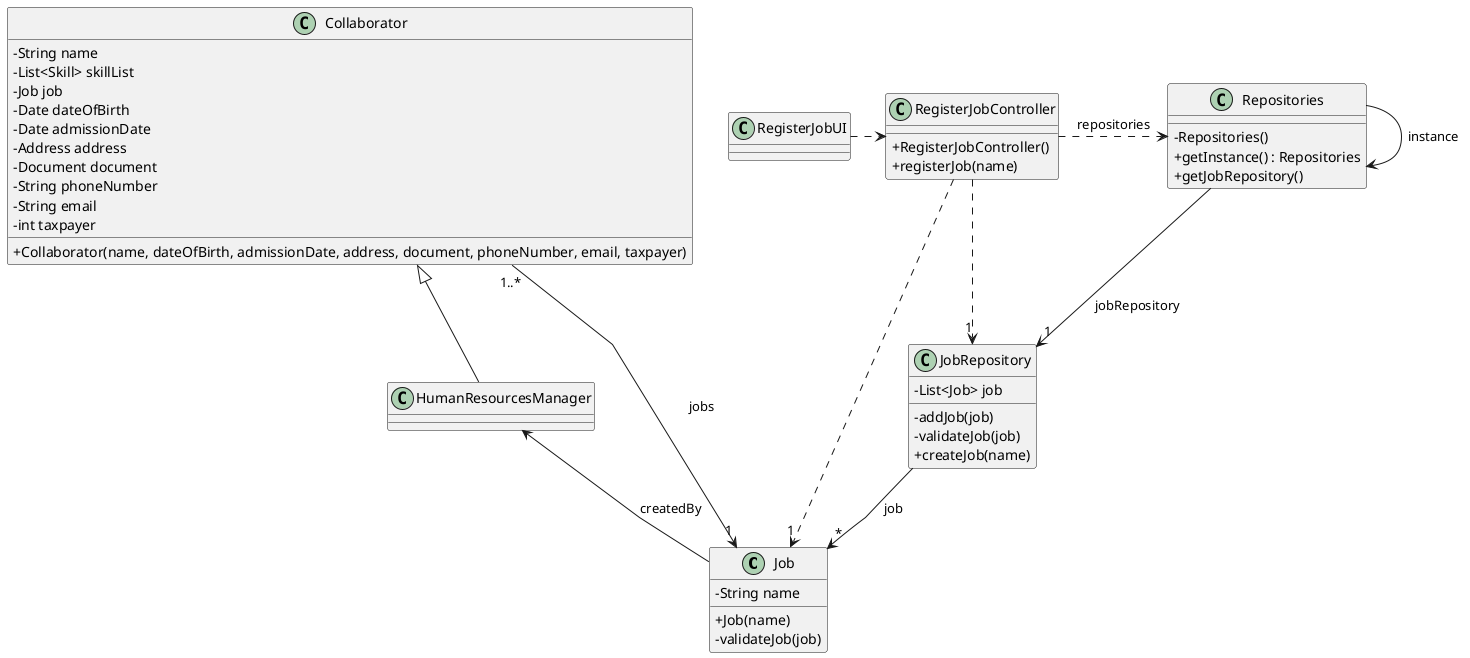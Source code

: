 @startuml
'skinparam monochrome true
skinparam packageStyle rectangle
skinparam shadowing false
skinparam linetype polyline
'skinparam linetype orto

skinparam classAttributeIconSize 0

'left to right direction

class Job {
    -String name

    +Job(name)
    -validateJob(job)
}

class RegisterJobController {

    +RegisterJobController()
    +registerJob(name)
}

class RegisterJobUI {
}

class Collaborator {
    -String name
    -List<Skill> skillList
    -Job job
    -Date dateOfBirth
    -Date admissionDate
    -Address address
    -Document document
    -String phoneNumber
    -String email
    -int taxpayer

    + Collaborator(name, dateOfBirth, admissionDate, address, document, phoneNumber, email, taxpayer)
}

class HumanResourcesManager {
}

class Repositories {

    -Repositories()
    +getInstance() : Repositories
    +getJobRepository()
}

class JobRepository {
    -List<Job> job

    -addJob(job)
    -validateJob(job)
    +createJob(name)
}

RegisterJobController .> Repositories : repositories
RegisterJobController ..> "1" Job
RegisterJobController ..> "1" JobRepository

RegisterJobUI .> RegisterJobController

Repositories -> Repositories : instance
Repositories --> "1" JobRepository : jobRepository

JobRepository --> "*" Job : job

Collaborator  <|--  HumanResourcesManager
Collaborator "1..*" --> "1" Job : jobs

HumanResourcesManager <--  Job: createdBy

@enduml